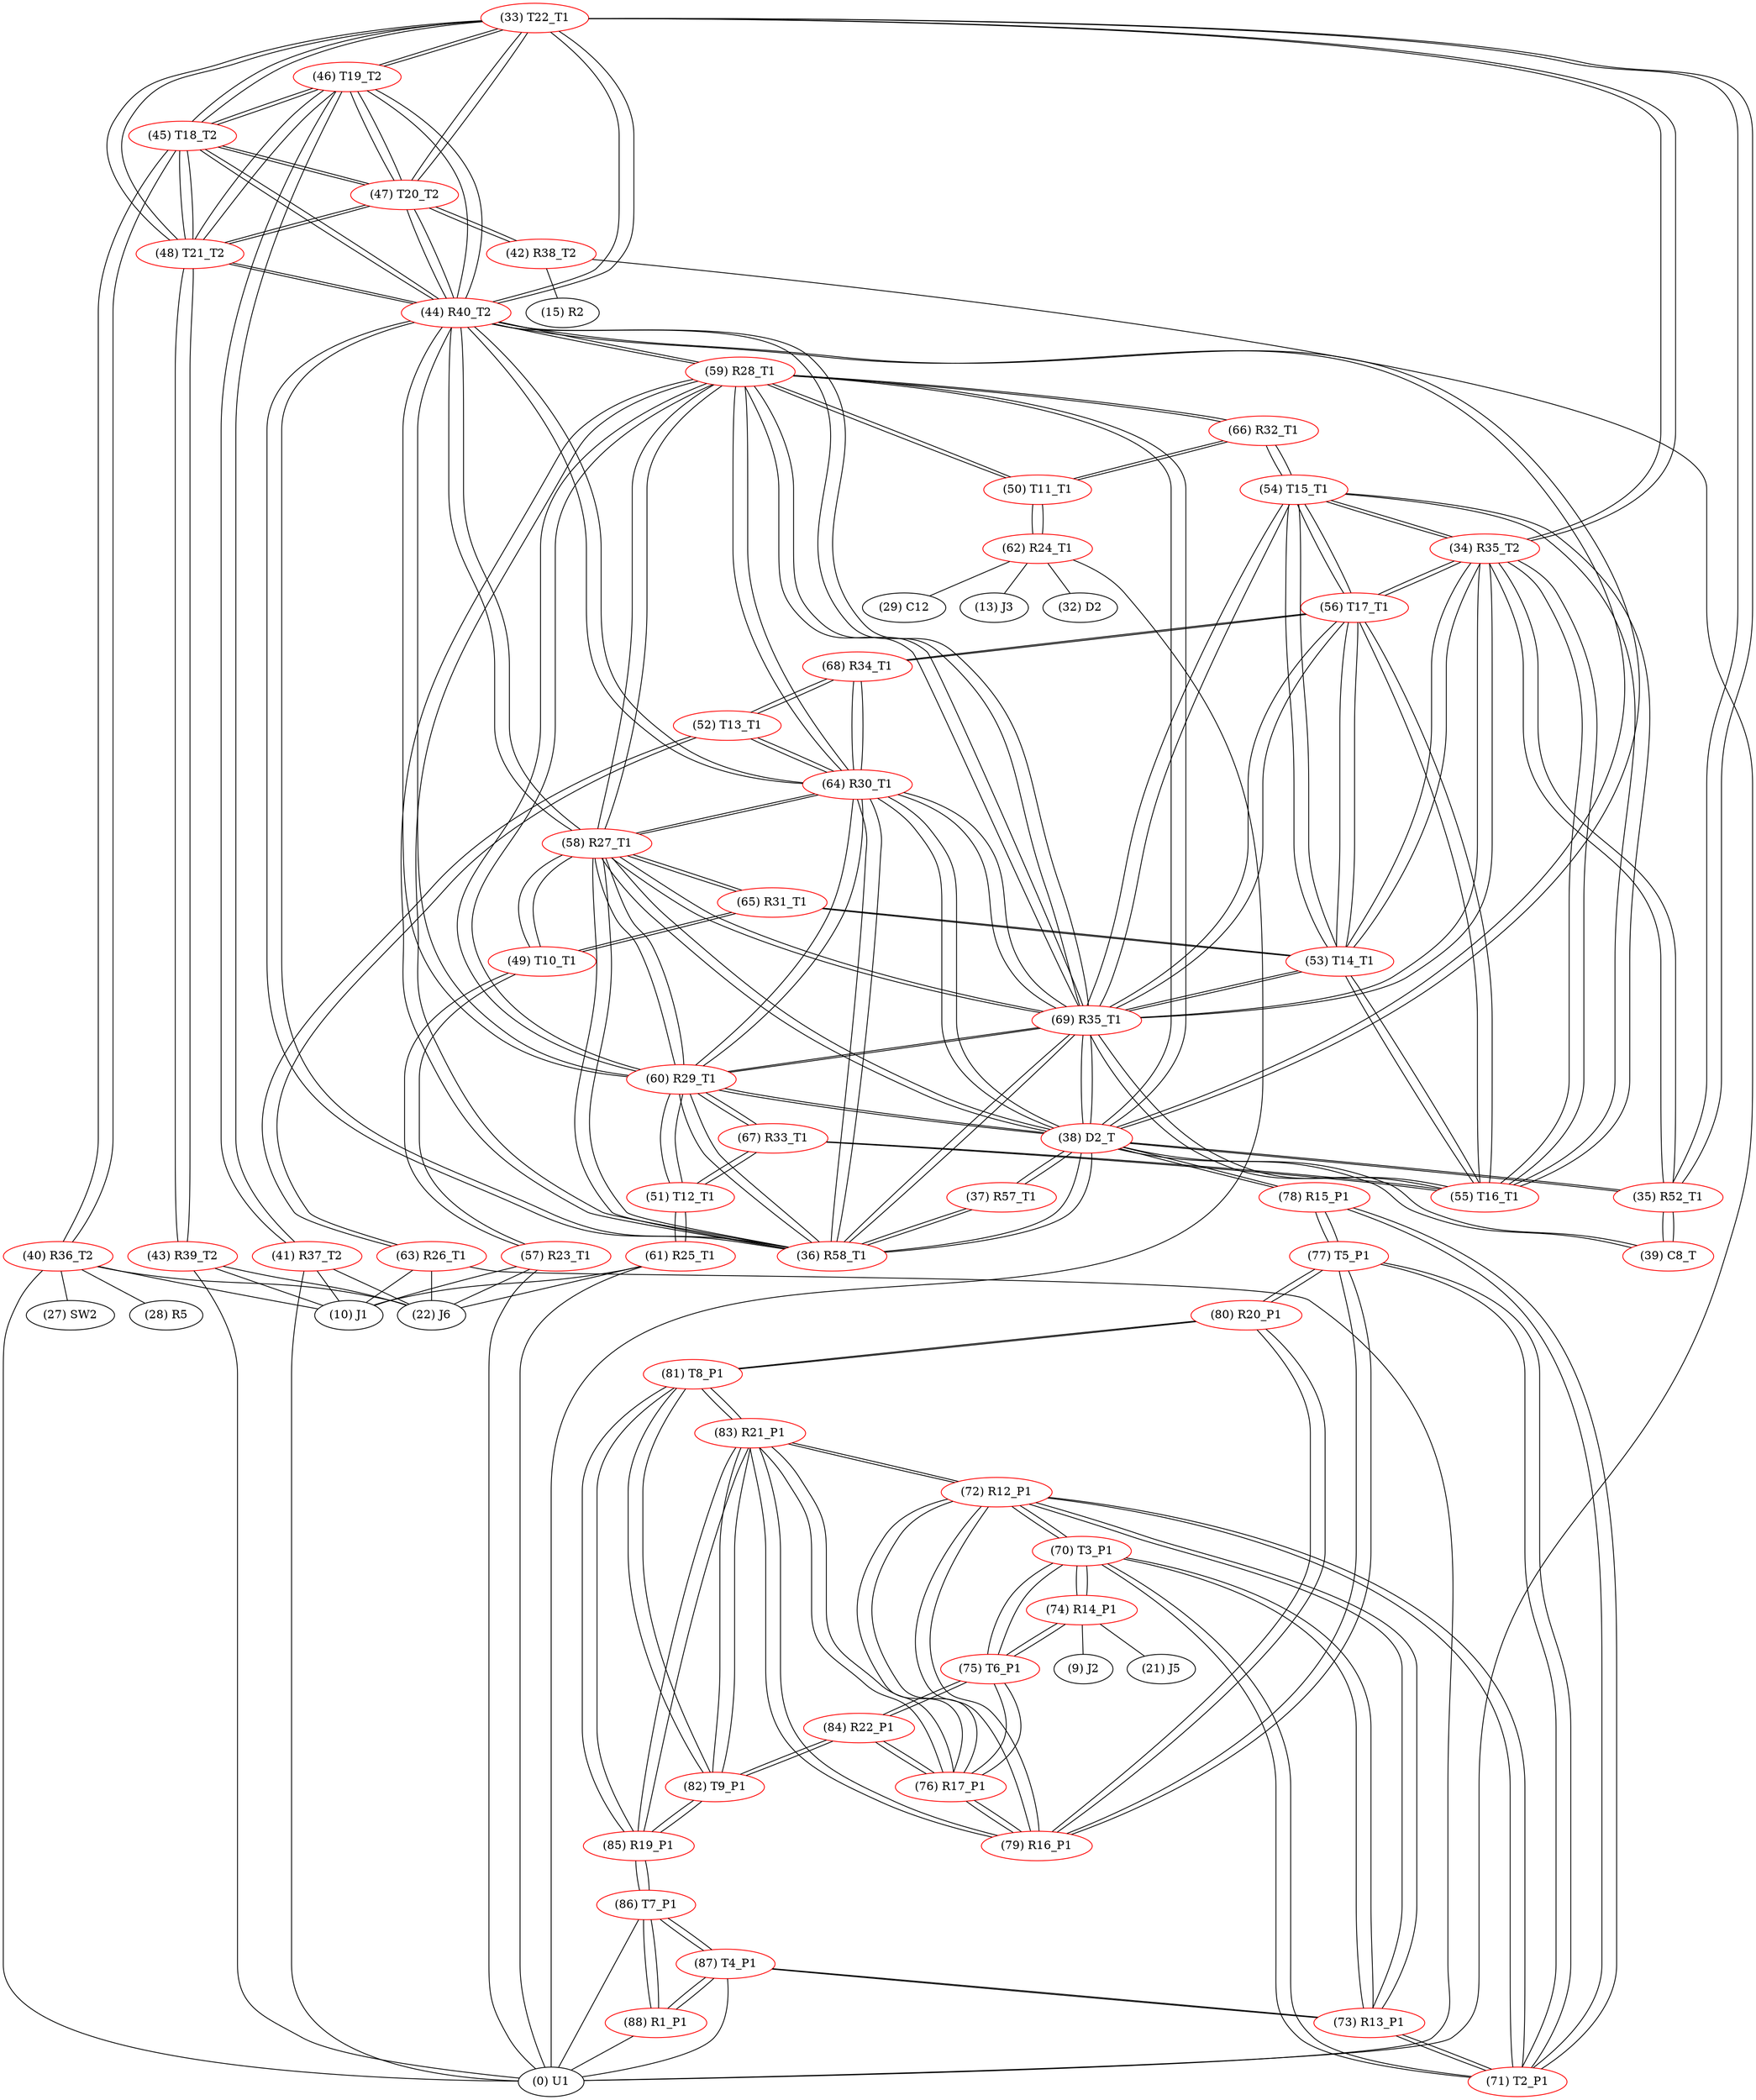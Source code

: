 graph {
	33 [label="(33) T22_T1" color=red]
	46 [label="(46) T19_T2"]
	45 [label="(45) T18_T2"]
	44 [label="(44) R40_T2"]
	48 [label="(48) T21_T2"]
	47 [label="(47) T20_T2"]
	35 [label="(35) R52_T1"]
	34 [label="(34) R35_T2"]
	34 [label="(34) R35_T2" color=red]
	55 [label="(55) T16_T1"]
	54 [label="(54) T15_T1"]
	69 [label="(69) R35_T1"]
	53 [label="(53) T14_T1"]
	56 [label="(56) T17_T1"]
	35 [label="(35) R52_T1"]
	33 [label="(33) T22_T1"]
	35 [label="(35) R52_T1" color=red]
	38 [label="(38) D2_T"]
	39 [label="(39) C8_T"]
	34 [label="(34) R35_T2"]
	33 [label="(33) T22_T1"]
	36 [label="(36) R58_T1" color=red]
	37 [label="(37) R57_T1"]
	38 [label="(38) D2_T"]
	60 [label="(60) R29_T1"]
	69 [label="(69) R35_T1"]
	44 [label="(44) R40_T2"]
	64 [label="(64) R30_T1"]
	58 [label="(58) R27_T1"]
	59 [label="(59) R28_T1"]
	37 [label="(37) R57_T1" color=red]
	36 [label="(36) R58_T1"]
	38 [label="(38) D2_T"]
	38 [label="(38) D2_T" color=red]
	35 [label="(35) R52_T1"]
	39 [label="(39) C8_T"]
	36 [label="(36) R58_T1"]
	37 [label="(37) R57_T1"]
	60 [label="(60) R29_T1"]
	69 [label="(69) R35_T1"]
	44 [label="(44) R40_T2"]
	64 [label="(64) R30_T1"]
	58 [label="(58) R27_T1"]
	59 [label="(59) R28_T1"]
	78 [label="(78) R15_P1"]
	39 [label="(39) C8_T" color=red]
	38 [label="(38) D2_T"]
	35 [label="(35) R52_T1"]
	40 [label="(40) R36_T2" color=red]
	10 [label="(10) J1"]
	28 [label="(28) R5"]
	0 [label="(0) U1"]
	22 [label="(22) J6"]
	27 [label="(27) SW2"]
	45 [label="(45) T18_T2"]
	41 [label="(41) R37_T2" color=red]
	10 [label="(10) J1"]
	22 [label="(22) J6"]
	0 [label="(0) U1"]
	46 [label="(46) T19_T2"]
	42 [label="(42) R38_T2" color=red]
	0 [label="(0) U1"]
	15 [label="(15) R2"]
	47 [label="(47) T20_T2"]
	43 [label="(43) R39_T2" color=red]
	0 [label="(0) U1"]
	22 [label="(22) J6"]
	10 [label="(10) J1"]
	48 [label="(48) T21_T2"]
	44 [label="(44) R40_T2" color=red]
	60 [label="(60) R29_T1"]
	69 [label="(69) R35_T1"]
	64 [label="(64) R30_T1"]
	38 [label="(38) D2_T"]
	36 [label="(36) R58_T1"]
	58 [label="(58) R27_T1"]
	59 [label="(59) R28_T1"]
	33 [label="(33) T22_T1"]
	46 [label="(46) T19_T2"]
	45 [label="(45) T18_T2"]
	48 [label="(48) T21_T2"]
	47 [label="(47) T20_T2"]
	45 [label="(45) T18_T2" color=red]
	33 [label="(33) T22_T1"]
	46 [label="(46) T19_T2"]
	44 [label="(44) R40_T2"]
	48 [label="(48) T21_T2"]
	47 [label="(47) T20_T2"]
	40 [label="(40) R36_T2"]
	46 [label="(46) T19_T2" color=red]
	33 [label="(33) T22_T1"]
	45 [label="(45) T18_T2"]
	44 [label="(44) R40_T2"]
	48 [label="(48) T21_T2"]
	47 [label="(47) T20_T2"]
	41 [label="(41) R37_T2"]
	47 [label="(47) T20_T2" color=red]
	33 [label="(33) T22_T1"]
	46 [label="(46) T19_T2"]
	45 [label="(45) T18_T2"]
	44 [label="(44) R40_T2"]
	48 [label="(48) T21_T2"]
	42 [label="(42) R38_T2"]
	48 [label="(48) T21_T2" color=red]
	33 [label="(33) T22_T1"]
	46 [label="(46) T19_T2"]
	45 [label="(45) T18_T2"]
	44 [label="(44) R40_T2"]
	47 [label="(47) T20_T2"]
	43 [label="(43) R39_T2"]
	49 [label="(49) T10_T1" color=red]
	57 [label="(57) R23_T1"]
	65 [label="(65) R31_T1"]
	58 [label="(58) R27_T1"]
	50 [label="(50) T11_T1" color=red]
	62 [label="(62) R24_T1"]
	66 [label="(66) R32_T1"]
	59 [label="(59) R28_T1"]
	51 [label="(51) T12_T1" color=red]
	67 [label="(67) R33_T1"]
	60 [label="(60) R29_T1"]
	61 [label="(61) R25_T1"]
	52 [label="(52) T13_T1" color=red]
	64 [label="(64) R30_T1"]
	68 [label="(68) R34_T1"]
	63 [label="(63) R26_T1"]
	53 [label="(53) T14_T1" color=red]
	55 [label="(55) T16_T1"]
	54 [label="(54) T15_T1"]
	69 [label="(69) R35_T1"]
	56 [label="(56) T17_T1"]
	34 [label="(34) R35_T2"]
	65 [label="(65) R31_T1"]
	54 [label="(54) T15_T1" color=red]
	55 [label="(55) T16_T1"]
	69 [label="(69) R35_T1"]
	53 [label="(53) T14_T1"]
	56 [label="(56) T17_T1"]
	34 [label="(34) R35_T2"]
	66 [label="(66) R32_T1"]
	55 [label="(55) T16_T1" color=red]
	54 [label="(54) T15_T1"]
	69 [label="(69) R35_T1"]
	53 [label="(53) T14_T1"]
	56 [label="(56) T17_T1"]
	34 [label="(34) R35_T2"]
	67 [label="(67) R33_T1"]
	56 [label="(56) T17_T1" color=red]
	55 [label="(55) T16_T1"]
	54 [label="(54) T15_T1"]
	69 [label="(69) R35_T1"]
	53 [label="(53) T14_T1"]
	34 [label="(34) R35_T2"]
	68 [label="(68) R34_T1"]
	57 [label="(57) R23_T1" color=red]
	0 [label="(0) U1"]
	10 [label="(10) J1"]
	22 [label="(22) J6"]
	49 [label="(49) T10_T1"]
	58 [label="(58) R27_T1" color=red]
	60 [label="(60) R29_T1"]
	69 [label="(69) R35_T1"]
	44 [label="(44) R40_T2"]
	64 [label="(64) R30_T1"]
	38 [label="(38) D2_T"]
	36 [label="(36) R58_T1"]
	59 [label="(59) R28_T1"]
	49 [label="(49) T10_T1"]
	65 [label="(65) R31_T1"]
	59 [label="(59) R28_T1" color=red]
	60 [label="(60) R29_T1"]
	69 [label="(69) R35_T1"]
	44 [label="(44) R40_T2"]
	64 [label="(64) R30_T1"]
	38 [label="(38) D2_T"]
	36 [label="(36) R58_T1"]
	58 [label="(58) R27_T1"]
	66 [label="(66) R32_T1"]
	50 [label="(50) T11_T1"]
	60 [label="(60) R29_T1" color=red]
	69 [label="(69) R35_T1"]
	44 [label="(44) R40_T2"]
	64 [label="(64) R30_T1"]
	38 [label="(38) D2_T"]
	36 [label="(36) R58_T1"]
	58 [label="(58) R27_T1"]
	59 [label="(59) R28_T1"]
	67 [label="(67) R33_T1"]
	51 [label="(51) T12_T1"]
	61 [label="(61) R25_T1" color=red]
	22 [label="(22) J6"]
	10 [label="(10) J1"]
	0 [label="(0) U1"]
	51 [label="(51) T12_T1"]
	62 [label="(62) R24_T1" color=red]
	0 [label="(0) U1"]
	13 [label="(13) J3"]
	32 [label="(32) D2"]
	29 [label="(29) C12"]
	50 [label="(50) T11_T1"]
	63 [label="(63) R26_T1" color=red]
	0 [label="(0) U1"]
	22 [label="(22) J6"]
	10 [label="(10) J1"]
	52 [label="(52) T13_T1"]
	64 [label="(64) R30_T1" color=red]
	60 [label="(60) R29_T1"]
	69 [label="(69) R35_T1"]
	44 [label="(44) R40_T2"]
	38 [label="(38) D2_T"]
	36 [label="(36) R58_T1"]
	58 [label="(58) R27_T1"]
	59 [label="(59) R28_T1"]
	68 [label="(68) R34_T1"]
	52 [label="(52) T13_T1"]
	65 [label="(65) R31_T1" color=red]
	49 [label="(49) T10_T1"]
	58 [label="(58) R27_T1"]
	53 [label="(53) T14_T1"]
	66 [label="(66) R32_T1" color=red]
	54 [label="(54) T15_T1"]
	59 [label="(59) R28_T1"]
	50 [label="(50) T11_T1"]
	67 [label="(67) R33_T1" color=red]
	55 [label="(55) T16_T1"]
	60 [label="(60) R29_T1"]
	51 [label="(51) T12_T1"]
	68 [label="(68) R34_T1" color=red]
	56 [label="(56) T17_T1"]
	64 [label="(64) R30_T1"]
	52 [label="(52) T13_T1"]
	69 [label="(69) R35_T1" color=red]
	60 [label="(60) R29_T1"]
	44 [label="(44) R40_T2"]
	64 [label="(64) R30_T1"]
	38 [label="(38) D2_T"]
	36 [label="(36) R58_T1"]
	58 [label="(58) R27_T1"]
	59 [label="(59) R28_T1"]
	55 [label="(55) T16_T1"]
	54 [label="(54) T15_T1"]
	53 [label="(53) T14_T1"]
	56 [label="(56) T17_T1"]
	34 [label="(34) R35_T2"]
	70 [label="(70) T3_P1" color=red]
	74 [label="(74) R14_P1"]
	75 [label="(75) T6_P1"]
	73 [label="(73) R13_P1"]
	72 [label="(72) R12_P1"]
	71 [label="(71) T2_P1"]
	71 [label="(71) T2_P1" color=red]
	73 [label="(73) R13_P1"]
	70 [label="(70) T3_P1"]
	72 [label="(72) R12_P1"]
	77 [label="(77) T5_P1"]
	78 [label="(78) R15_P1"]
	72 [label="(72) R12_P1" color=red]
	83 [label="(83) R21_P1"]
	79 [label="(79) R16_P1"]
	76 [label="(76) R17_P1"]
	73 [label="(73) R13_P1"]
	70 [label="(70) T3_P1"]
	71 [label="(71) T2_P1"]
	73 [label="(73) R13_P1" color=red]
	87 [label="(87) T4_P1"]
	70 [label="(70) T3_P1"]
	72 [label="(72) R12_P1"]
	71 [label="(71) T2_P1"]
	74 [label="(74) R14_P1" color=red]
	9 [label="(9) J2"]
	21 [label="(21) J5"]
	70 [label="(70) T3_P1"]
	75 [label="(75) T6_P1"]
	75 [label="(75) T6_P1" color=red]
	74 [label="(74) R14_P1"]
	70 [label="(70) T3_P1"]
	84 [label="(84) R22_P1"]
	76 [label="(76) R17_P1"]
	76 [label="(76) R17_P1" color=red]
	83 [label="(83) R21_P1"]
	79 [label="(79) R16_P1"]
	72 [label="(72) R12_P1"]
	84 [label="(84) R22_P1"]
	75 [label="(75) T6_P1"]
	77 [label="(77) T5_P1" color=red]
	71 [label="(71) T2_P1"]
	78 [label="(78) R15_P1"]
	79 [label="(79) R16_P1"]
	80 [label="(80) R20_P1"]
	78 [label="(78) R15_P1" color=red]
	38 [label="(38) D2_T"]
	71 [label="(71) T2_P1"]
	77 [label="(77) T5_P1"]
	79 [label="(79) R16_P1" color=red]
	83 [label="(83) R21_P1"]
	72 [label="(72) R12_P1"]
	76 [label="(76) R17_P1"]
	77 [label="(77) T5_P1"]
	80 [label="(80) R20_P1"]
	80 [label="(80) R20_P1" color=red]
	81 [label="(81) T8_P1"]
	79 [label="(79) R16_P1"]
	77 [label="(77) T5_P1"]
	81 [label="(81) T8_P1" color=red]
	82 [label="(82) T9_P1"]
	83 [label="(83) R21_P1"]
	85 [label="(85) R19_P1"]
	80 [label="(80) R20_P1"]
	82 [label="(82) T9_P1" color=red]
	84 [label="(84) R22_P1"]
	83 [label="(83) R21_P1"]
	81 [label="(81) T8_P1"]
	85 [label="(85) R19_P1"]
	83 [label="(83) R21_P1" color=red]
	79 [label="(79) R16_P1"]
	72 [label="(72) R12_P1"]
	76 [label="(76) R17_P1"]
	82 [label="(82) T9_P1"]
	81 [label="(81) T8_P1"]
	85 [label="(85) R19_P1"]
	84 [label="(84) R22_P1" color=red]
	82 [label="(82) T9_P1"]
	75 [label="(75) T6_P1"]
	76 [label="(76) R17_P1"]
	85 [label="(85) R19_P1" color=red]
	82 [label="(82) T9_P1"]
	83 [label="(83) R21_P1"]
	81 [label="(81) T8_P1"]
	86 [label="(86) T7_P1"]
	86 [label="(86) T7_P1" color=red]
	88 [label="(88) R1_P1"]
	87 [label="(87) T4_P1"]
	0 [label="(0) U1"]
	85 [label="(85) R19_P1"]
	87 [label="(87) T4_P1" color=red]
	73 [label="(73) R13_P1"]
	88 [label="(88) R1_P1"]
	86 [label="(86) T7_P1"]
	0 [label="(0) U1"]
	88 [label="(88) R1_P1" color=red]
	87 [label="(87) T4_P1"]
	86 [label="(86) T7_P1"]
	0 [label="(0) U1"]
	33 -- 46
	33 -- 45
	33 -- 44
	33 -- 48
	33 -- 47
	33 -- 35
	33 -- 34
	34 -- 55
	34 -- 54
	34 -- 69
	34 -- 53
	34 -- 56
	34 -- 35
	34 -- 33
	35 -- 38
	35 -- 39
	35 -- 34
	35 -- 33
	36 -- 37
	36 -- 38
	36 -- 60
	36 -- 69
	36 -- 44
	36 -- 64
	36 -- 58
	36 -- 59
	37 -- 36
	37 -- 38
	38 -- 35
	38 -- 39
	38 -- 36
	38 -- 37
	38 -- 60
	38 -- 69
	38 -- 44
	38 -- 64
	38 -- 58
	38 -- 59
	38 -- 78
	39 -- 38
	39 -- 35
	40 -- 10
	40 -- 28
	40 -- 0
	40 -- 22
	40 -- 27
	40 -- 45
	41 -- 10
	41 -- 22
	41 -- 0
	41 -- 46
	42 -- 0
	42 -- 15
	42 -- 47
	43 -- 0
	43 -- 22
	43 -- 10
	43 -- 48
	44 -- 60
	44 -- 69
	44 -- 64
	44 -- 38
	44 -- 36
	44 -- 58
	44 -- 59
	44 -- 33
	44 -- 46
	44 -- 45
	44 -- 48
	44 -- 47
	45 -- 33
	45 -- 46
	45 -- 44
	45 -- 48
	45 -- 47
	45 -- 40
	46 -- 33
	46 -- 45
	46 -- 44
	46 -- 48
	46 -- 47
	46 -- 41
	47 -- 33
	47 -- 46
	47 -- 45
	47 -- 44
	47 -- 48
	47 -- 42
	48 -- 33
	48 -- 46
	48 -- 45
	48 -- 44
	48 -- 47
	48 -- 43
	49 -- 57
	49 -- 65
	49 -- 58
	50 -- 62
	50 -- 66
	50 -- 59
	51 -- 67
	51 -- 60
	51 -- 61
	52 -- 64
	52 -- 68
	52 -- 63
	53 -- 55
	53 -- 54
	53 -- 69
	53 -- 56
	53 -- 34
	53 -- 65
	54 -- 55
	54 -- 69
	54 -- 53
	54 -- 56
	54 -- 34
	54 -- 66
	55 -- 54
	55 -- 69
	55 -- 53
	55 -- 56
	55 -- 34
	55 -- 67
	56 -- 55
	56 -- 54
	56 -- 69
	56 -- 53
	56 -- 34
	56 -- 68
	57 -- 0
	57 -- 10
	57 -- 22
	57 -- 49
	58 -- 60
	58 -- 69
	58 -- 44
	58 -- 64
	58 -- 38
	58 -- 36
	58 -- 59
	58 -- 49
	58 -- 65
	59 -- 60
	59 -- 69
	59 -- 44
	59 -- 64
	59 -- 38
	59 -- 36
	59 -- 58
	59 -- 66
	59 -- 50
	60 -- 69
	60 -- 44
	60 -- 64
	60 -- 38
	60 -- 36
	60 -- 58
	60 -- 59
	60 -- 67
	60 -- 51
	61 -- 22
	61 -- 10
	61 -- 0
	61 -- 51
	62 -- 0
	62 -- 13
	62 -- 32
	62 -- 29
	62 -- 50
	63 -- 0
	63 -- 22
	63 -- 10
	63 -- 52
	64 -- 60
	64 -- 69
	64 -- 44
	64 -- 38
	64 -- 36
	64 -- 58
	64 -- 59
	64 -- 68
	64 -- 52
	65 -- 49
	65 -- 58
	65 -- 53
	66 -- 54
	66 -- 59
	66 -- 50
	67 -- 55
	67 -- 60
	67 -- 51
	68 -- 56
	68 -- 64
	68 -- 52
	69 -- 60
	69 -- 44
	69 -- 64
	69 -- 38
	69 -- 36
	69 -- 58
	69 -- 59
	69 -- 55
	69 -- 54
	69 -- 53
	69 -- 56
	69 -- 34
	70 -- 74
	70 -- 75
	70 -- 73
	70 -- 72
	70 -- 71
	71 -- 73
	71 -- 70
	71 -- 72
	71 -- 77
	71 -- 78
	72 -- 83
	72 -- 79
	72 -- 76
	72 -- 73
	72 -- 70
	72 -- 71
	73 -- 87
	73 -- 70
	73 -- 72
	73 -- 71
	74 -- 9
	74 -- 21
	74 -- 70
	74 -- 75
	75 -- 74
	75 -- 70
	75 -- 84
	75 -- 76
	76 -- 83
	76 -- 79
	76 -- 72
	76 -- 84
	76 -- 75
	77 -- 71
	77 -- 78
	77 -- 79
	77 -- 80
	78 -- 38
	78 -- 71
	78 -- 77
	79 -- 83
	79 -- 72
	79 -- 76
	79 -- 77
	79 -- 80
	80 -- 81
	80 -- 79
	80 -- 77
	81 -- 82
	81 -- 83
	81 -- 85
	81 -- 80
	82 -- 84
	82 -- 83
	82 -- 81
	82 -- 85
	83 -- 79
	83 -- 72
	83 -- 76
	83 -- 82
	83 -- 81
	83 -- 85
	84 -- 82
	84 -- 75
	84 -- 76
	85 -- 82
	85 -- 83
	85 -- 81
	85 -- 86
	86 -- 88
	86 -- 87
	86 -- 0
	86 -- 85
	87 -- 73
	87 -- 88
	87 -- 86
	87 -- 0
	88 -- 87
	88 -- 86
	88 -- 0
}